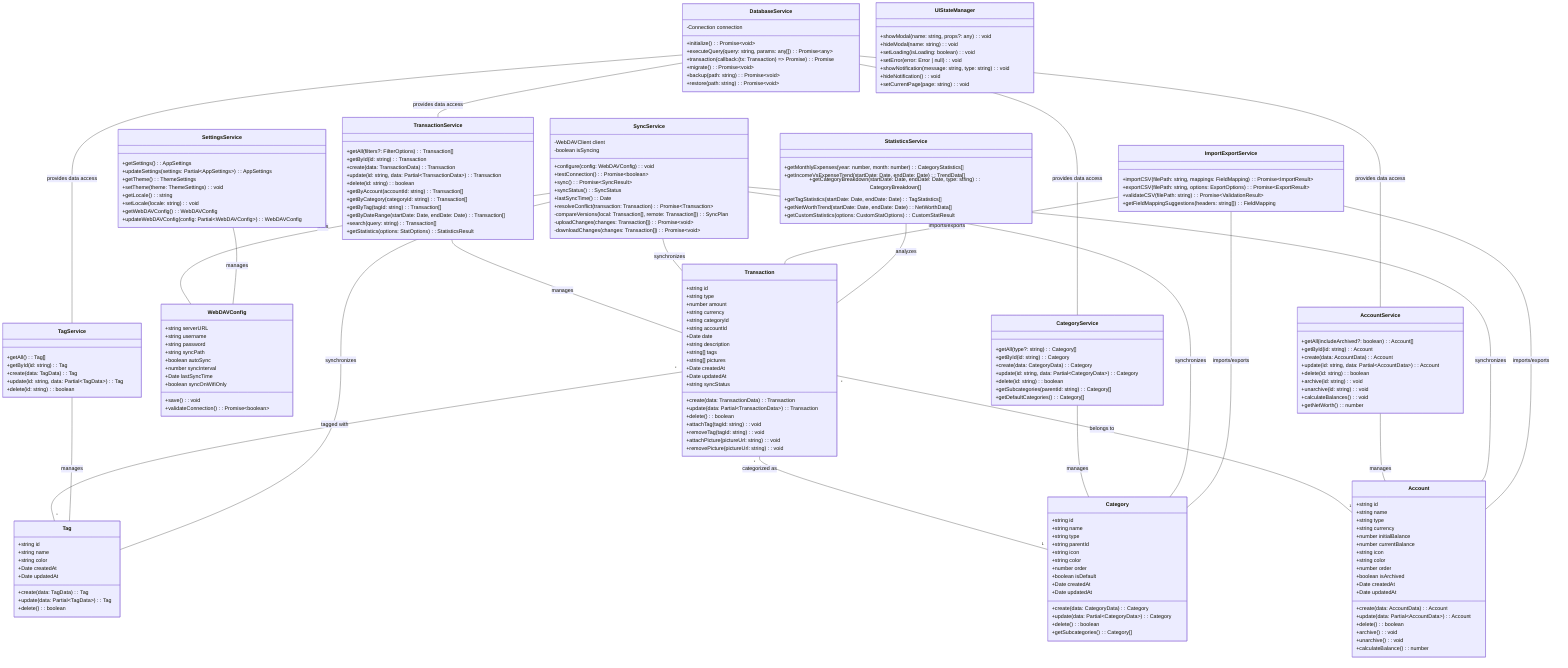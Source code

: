 classDiagram
    class Transaction {
        +string id
        +string type
        +number amount
        +string currency
        +string categoryId
        +string accountId
        +Date date
        +string description
        +string[] tags
        +string[] pictures
        +Date createdAt
        +Date updatedAt
        +string syncStatus
        +create(data: TransactionData): Transaction
        +update(data: Partial~TransactionData~): Transaction
        +delete(): boolean
        +attachTag(tagId: string): void
        +removeTag(tagId: string): void
        +attachPicture(pictureUrl: string): void
        +removePicture(pictureUrl: string): void
    }

    class Account {
        +string id
        +string name
        +string type
        +string currency
        +number initialBalance
        +number currentBalance
        +string icon
        +string color
        +number order
        +boolean isArchived
        +Date createdAt
        +Date updatedAt
        +create(data: AccountData): Account
        +update(data: Partial~AccountData~): Account
        +delete(): boolean
        +archive(): void
        +unarchive(): void
        +calculateBalance(): number
    }

    class Category {
        +string id
        +string name
        +string type
        +string parentId
        +string icon
        +string color
        +number order
        +boolean isDefault
        +Date createdAt
        +Date updatedAt
        +create(data: CategoryData): Category
        +update(data: Partial~CategoryData~): Category
        +delete(): boolean
        +getSubcategories(): Category[]
    }

    class Tag {
        +string id
        +string name
        +string color
        +Date createdAt
        +Date updatedAt
        +create(data: TagData): Tag
        +update(data: Partial~TagData~): Tag
        +delete(): boolean
    }

    class WebDAVConfig {
        +string serverURL
        +string username
        +string password
        +string syncPath
        +boolean autoSync
        +number syncInterval
        +Date lastSyncTime
        +boolean syncOnWifiOnly
        +save(): void
        +validateConnection(): Promise~boolean~
    }

    class TransactionService {
        +getAll(filters?: FilterOptions): Transaction[]
        +getById(id: string): Transaction
        +create(data: TransactionData): Transaction
        +update(id: string, data: Partial~TransactionData~): Transaction
        +delete(id: string): boolean
        +getByAccount(accountId: string): Transaction[]
        +getByCategory(categoryId: string): Transaction[]
        +getByTag(tagId: string): Transaction[]
        +getByDateRange(startDate: Date, endDate: Date): Transaction[]
        +search(query: string): Transaction[]
        +getStatistics(options: StatOptions): StatisticsResult
    }

    class AccountService {
        +getAll(includeArchived?: boolean): Account[]
        +getById(id: string): Account
        +create(data: AccountData): Account
        +update(id: string, data: Partial~AccountData~): Account
        +delete(id: string): boolean
        +archive(id: string): void
        +unarchive(id: string): void
        +calculateBalances(): void
        +getNetWorth(): number
    }

    class CategoryService {
        +getAll(type?: string): Category[]
        +getById(id: string): Category
        +create(data: CategoryData): Category
        +update(id: string, data: Partial~CategoryData~): Category
        +delete(id: string): boolean
        +getSubcategories(parentId: string): Category[]
        +getDefaultCategories(): Category[]
    }

    class TagService {
        +getAll(): Tag[]
        +getById(id: string): Tag
        +create(data: TagData): Tag
        +update(id: string, data: Partial~TagData~): Tag
        +delete(id: string): boolean
    }

    class SyncService {
        -WebDAVClient client
        -boolean isSyncing
        +configure(config: WebDAVConfig): void
        +testConnection(): Promise~boolean~
        +sync(): Promise~SyncResult~
        +syncStatus(): SyncStatus
        +lastSyncTime(): Date
        +resolveConflict(transaction: Transaction): Promise~Transaction~
        -compareVersions(local: Transaction[], remote: Transaction[]): SyncPlan
        -uploadChanges(changes: Transaction[]): Promise~void~
        -downloadChanges(changes: Transaction[]): Promise~void~
    }

    class ImportExportService {
        +importCSV(filePath: string, mappings: FieldMapping): Promise~ImportResult~
        +exportCSV(filePath: string, options: ExportOptions): Promise~ExportResult~
        +validateCSV(filePath: string): Promise~ValidationResult~
        +getFieldMappingSuggestions(headers: string[]): FieldMapping
    }

    class DatabaseService {
        -Connection connection
        +initialize(): Promise~void~
        +executeQuery(query: string, params: any[]): Promise~any~
        +transaction<T>(callback: (tx: Transaction) => Promise<T>): Promise<T>
        +migrate(): Promise~void~
        +backup(path: string): Promise~void~
        +restore(path: string): Promise~void~
    }

    class StatisticsService {
        +getMonthlyExpenses(year: number, month: number): CategoryStatistics[]
        +getIncomeVsExpenseTrend(startDate: Date, endDate: Date): TrendData[]
        +getCategoryBreakdown(startDate: Date, endDate: Date, type: string): CategoryBreakdown[]
        +getTagStatistics(startDate: Date, endDate: Date): TagStatistics[]
        +getNetWorthTrend(startDate: Date, endDate: Date): NetWorthData[]
        +getCustomStatistics(options: CustomStatOptions): CustomStatResult
    }

    class UIStateManager {
        +showModal(name: string, props?: any): void
        +hideModal(name: string): void
        +setLoading(isLoading: boolean): void
        +setError(error: Error | null): void
        +showNotification(message: string, type: string): void
        +hideNotification(): void
        +setCurrentPage(page: string): void
    }

    class SettingsService {
        +getSettings(): AppSettings
        +updateSettings(settings: Partial~AppSettings~): AppSettings
        +getTheme(): ThemeSettings
        +setTheme(theme: ThemeSettings): void
        +getLocale(): string
        +setLocale(locale: string): void
        +getWebDAVConfig(): WebDAVConfig
        +updateWebDAVConfig(config: Partial~WebDAVConfig~): WebDAVConfig
    }

    Transaction "*" -- "1" Account: belongs to
    Transaction "*" -- "1" Category: categorized as
    Transaction "*" -- "*" Tag: tagged with
    TransactionService -- Transaction: manages
    AccountService -- Account: manages
    CategoryService -- Category: manages
    TagService -- Tag: manages
    SyncService -- WebDAVConfig: uses
    SyncService -- Transaction: synchronizes
    SyncService -- Account: synchronizes
    SyncService -- Category: synchronizes
    SyncService -- Tag: synchronizes
    ImportExportService -- Transaction: imports/exports
    ImportExportService -- Account: imports/exports
    ImportExportService -- Category: imports/exports
    StatisticsService -- Transaction: analyzes
    DatabaseService -- TransactionService: provides data access
    DatabaseService -- AccountService: provides data access
    DatabaseService -- CategoryService: provides data access
    DatabaseService -- TagService: provides data access
    SettingsService -- WebDAVConfig: manages